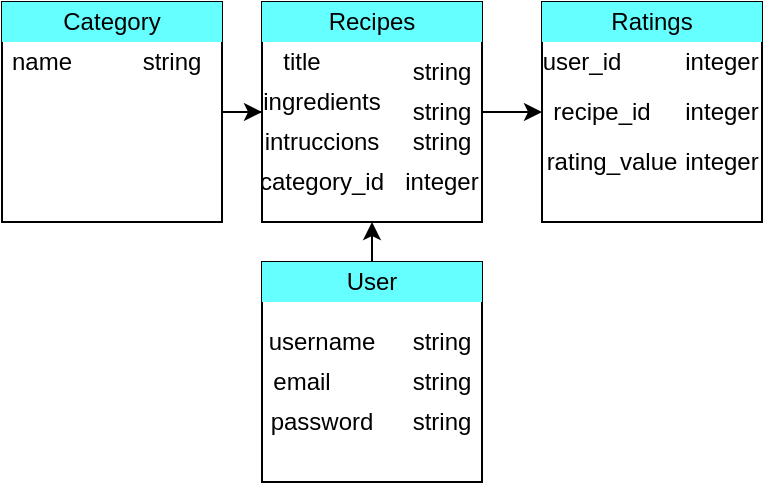 <mxfile version="12.2.4" pages="1"><diagram id="snW_yVzQHoaDlj9K8Lxb" name="Page-1"><mxGraphModel dx="468" dy="488" grid="1" gridSize="10" guides="1" tooltips="1" connect="1" arrows="1" fold="1" page="1" pageScale="1" pageWidth="850" pageHeight="1100" math="0" shadow="0"><root><mxCell id="0"/><mxCell id="1" parent="0"/><mxCell id="11" style="edgeStyle=orthogonalEdgeStyle;rounded=0;orthogonalLoop=1;jettySize=auto;html=1;entryX=0;entryY=0.5;entryDx=0;entryDy=0;" parent="1" source="2" target="3" edge="1"><mxGeometry relative="1" as="geometry"/></mxCell><mxCell id="2" value="" style="whiteSpace=wrap;html=1;aspect=fixed;" parent="1" vertex="1"><mxGeometry x="10" y="60" width="110" height="110" as="geometry"/></mxCell><mxCell id="12" style="edgeStyle=orthogonalEdgeStyle;rounded=0;orthogonalLoop=1;jettySize=auto;html=1;entryX=0;entryY=0.5;entryDx=0;entryDy=0;" parent="1" source="3" target="4" edge="1"><mxGeometry relative="1" as="geometry"/></mxCell><mxCell id="3" value="" style="whiteSpace=wrap;html=1;aspect=fixed;" parent="1" vertex="1"><mxGeometry x="140" y="60" width="110" height="110" as="geometry"/></mxCell><mxCell id="4" value="" style="whiteSpace=wrap;html=1;aspect=fixed;" parent="1" vertex="1"><mxGeometry x="280" y="60" width="110" height="110" as="geometry"/></mxCell><mxCell id="10" style="edgeStyle=orthogonalEdgeStyle;rounded=0;orthogonalLoop=1;jettySize=auto;html=1;exitX=0.5;exitY=0;exitDx=0;exitDy=0;entryX=0.5;entryY=1;entryDx=0;entryDy=0;" parent="1" source="5" target="3" edge="1"><mxGeometry relative="1" as="geometry"/></mxCell><mxCell id="5" value="" style="whiteSpace=wrap;html=1;aspect=fixed;" parent="1" vertex="1"><mxGeometry x="140" y="190" width="110" height="110" as="geometry"/></mxCell><mxCell id="6" value="Category" style="text;html=1;strokeColor=none;fillColor=#66FFFF;align=center;verticalAlign=middle;whiteSpace=wrap;rounded=0;" parent="1" vertex="1"><mxGeometry x="10" y="60" width="110" height="20" as="geometry"/></mxCell><mxCell id="7" value="Recipes" style="text;html=1;strokeColor=none;fillColor=#66FFFF;align=center;verticalAlign=middle;whiteSpace=wrap;rounded=0;" parent="1" vertex="1"><mxGeometry x="140" y="60" width="110" height="20" as="geometry"/></mxCell><mxCell id="8" value="Ratings" style="text;html=1;strokeColor=none;fillColor=#66FFFF;align=center;verticalAlign=middle;whiteSpace=wrap;rounded=0;" parent="1" vertex="1"><mxGeometry x="280" y="60" width="110" height="20" as="geometry"/></mxCell><mxCell id="9" value="User" style="text;html=1;strokeColor=none;fillColor=#66FFFF;align=center;verticalAlign=middle;whiteSpace=wrap;rounded=0;" parent="1" vertex="1"><mxGeometry x="140" y="190" width="110" height="20" as="geometry"/></mxCell><mxCell id="13" value="name" style="text;html=1;strokeColor=none;fillColor=none;align=center;verticalAlign=middle;whiteSpace=wrap;rounded=0;" parent="1" vertex="1"><mxGeometry x="10" y="80" width="40" height="20" as="geometry"/></mxCell><mxCell id="14" value="title" style="text;html=1;strokeColor=none;fillColor=none;align=center;verticalAlign=middle;whiteSpace=wrap;rounded=0;" parent="1" vertex="1"><mxGeometry x="140" y="80" width="40" height="20" as="geometry"/></mxCell><mxCell id="19" value="ingredients" style="text;html=1;strokeColor=none;fillColor=none;align=center;verticalAlign=middle;whiteSpace=wrap;rounded=0;" parent="1" vertex="1"><mxGeometry x="150" y="100" width="40" height="20" as="geometry"/></mxCell><mxCell id="20" value="rating_value" style="text;html=1;strokeColor=none;fillColor=none;align=center;verticalAlign=middle;whiteSpace=wrap;rounded=0;" parent="1" vertex="1"><mxGeometry x="295" y="130" width="40" height="20" as="geometry"/></mxCell><mxCell id="21" value="intruccions" style="text;html=1;strokeColor=none;fillColor=none;align=center;verticalAlign=middle;whiteSpace=wrap;rounded=0;" parent="1" vertex="1"><mxGeometry x="150" y="120" width="40" height="20" as="geometry"/></mxCell><mxCell id="22" value="category_id" style="text;html=1;strokeColor=none;fillColor=none;align=center;verticalAlign=middle;whiteSpace=wrap;rounded=0;" parent="1" vertex="1"><mxGeometry x="150" y="140" width="40" height="20" as="geometry"/></mxCell><mxCell id="23" value="user_id" style="text;html=1;strokeColor=none;fillColor=none;align=center;verticalAlign=middle;whiteSpace=wrap;rounded=0;" parent="1" vertex="1"><mxGeometry x="280" y="80" width="40" height="20" as="geometry"/></mxCell><mxCell id="24" value="recipe_id" style="text;html=1;strokeColor=none;fillColor=none;align=center;verticalAlign=middle;whiteSpace=wrap;rounded=0;" parent="1" vertex="1"><mxGeometry x="290" y="105" width="40" height="20" as="geometry"/></mxCell><mxCell id="26" value="username" style="text;html=1;strokeColor=none;fillColor=none;align=center;verticalAlign=middle;whiteSpace=wrap;rounded=0;" parent="1" vertex="1"><mxGeometry x="150" y="220" width="40" height="20" as="geometry"/></mxCell><mxCell id="27" value="email" style="text;html=1;strokeColor=none;fillColor=none;align=center;verticalAlign=middle;whiteSpace=wrap;rounded=0;" parent="1" vertex="1"><mxGeometry x="140" y="240" width="40" height="20" as="geometry"/></mxCell><mxCell id="28" value="password" style="text;html=1;strokeColor=none;fillColor=none;align=center;verticalAlign=middle;whiteSpace=wrap;rounded=0;" parent="1" vertex="1"><mxGeometry x="150" y="260" width="40" height="20" as="geometry"/></mxCell><mxCell id="30" value="integer" style="text;html=1;strokeColor=none;fillColor=none;align=center;verticalAlign=middle;whiteSpace=wrap;rounded=0;" parent="1" vertex="1"><mxGeometry x="210" y="140" width="40" height="20" as="geometry"/></mxCell><mxCell id="31" value="string" style="text;html=1;strokeColor=none;fillColor=none;align=center;verticalAlign=middle;whiteSpace=wrap;rounded=0;" parent="1" vertex="1"><mxGeometry x="210" y="120" width="40" height="20" as="geometry"/></mxCell><mxCell id="32" value="string" style="text;html=1;strokeColor=none;fillColor=none;align=center;verticalAlign=middle;whiteSpace=wrap;rounded=0;" parent="1" vertex="1"><mxGeometry x="210" y="105" width="40" height="20" as="geometry"/></mxCell><mxCell id="33" value="string" style="text;html=1;strokeColor=none;fillColor=none;align=center;verticalAlign=middle;whiteSpace=wrap;rounded=0;" parent="1" vertex="1"><mxGeometry x="210" y="85" width="40" height="20" as="geometry"/></mxCell><mxCell id="34" value="string" style="text;html=1;strokeColor=none;fillColor=none;align=center;verticalAlign=middle;whiteSpace=wrap;rounded=0;" parent="1" vertex="1"><mxGeometry x="75" y="80" width="40" height="20" as="geometry"/></mxCell><mxCell id="35" value="integer" style="text;html=1;strokeColor=none;fillColor=none;align=center;verticalAlign=middle;whiteSpace=wrap;rounded=0;" parent="1" vertex="1"><mxGeometry x="350" y="80" width="40" height="20" as="geometry"/></mxCell><mxCell id="36" value="integer" style="text;html=1;strokeColor=none;fillColor=none;align=center;verticalAlign=middle;whiteSpace=wrap;rounded=0;" parent="1" vertex="1"><mxGeometry x="350" y="105" width="40" height="20" as="geometry"/></mxCell><mxCell id="37" value="integer" style="text;html=1;strokeColor=none;fillColor=none;align=center;verticalAlign=middle;whiteSpace=wrap;rounded=0;" parent="1" vertex="1"><mxGeometry x="350" y="130" width="40" height="20" as="geometry"/></mxCell><mxCell id="40" value="string" style="text;html=1;strokeColor=none;fillColor=none;align=center;verticalAlign=middle;whiteSpace=wrap;rounded=0;" parent="1" vertex="1"><mxGeometry x="210" y="220" width="40" height="20" as="geometry"/></mxCell><mxCell id="41" value="string" style="text;html=1;strokeColor=none;fillColor=none;align=center;verticalAlign=middle;whiteSpace=wrap;rounded=0;" parent="1" vertex="1"><mxGeometry x="210" y="240" width="40" height="20" as="geometry"/></mxCell><mxCell id="42" value="string" style="text;html=1;strokeColor=none;fillColor=none;align=center;verticalAlign=middle;whiteSpace=wrap;rounded=0;" parent="1" vertex="1"><mxGeometry x="210" y="260" width="40" height="20" as="geometry"/></mxCell></root></mxGraphModel></diagram></mxfile>